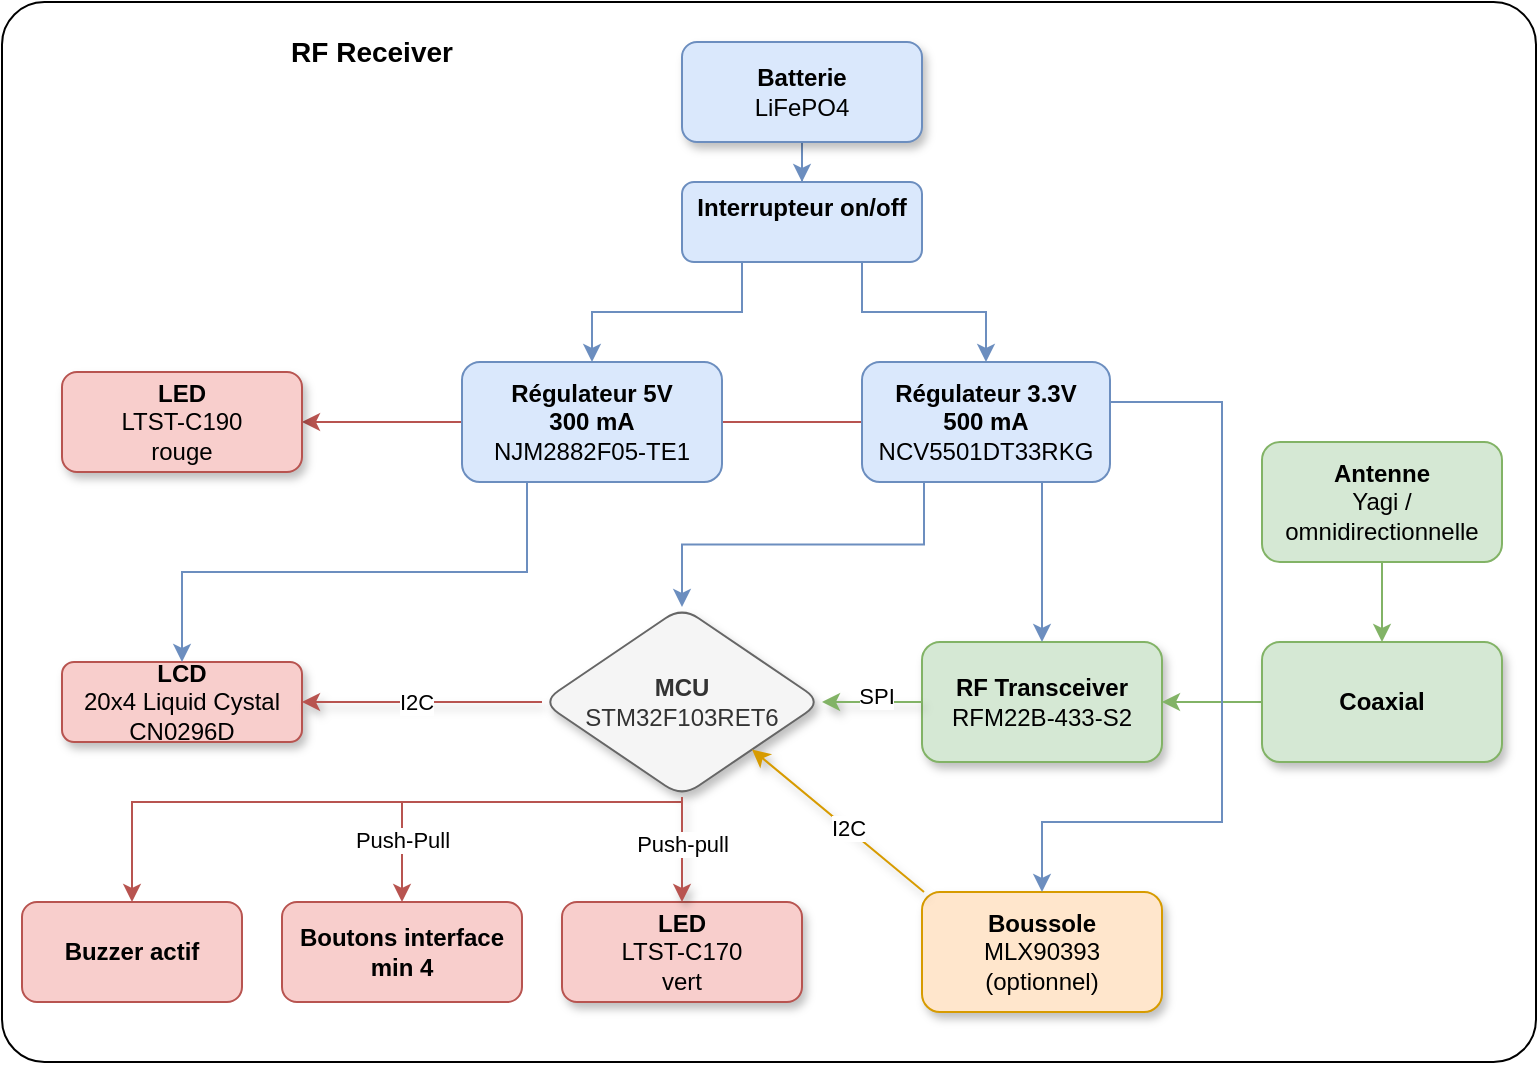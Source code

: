 <mxfile version="24.8.3">
  <diagram name="Page-1" id="NxskJo8XqlLwWPvengEt">
    <mxGraphModel dx="1050" dy="522" grid="1" gridSize="10" guides="1" tooltips="1" connect="1" arrows="1" fold="1" page="1" pageScale="1" pageWidth="827" pageHeight="1169" math="0" shadow="0">
      <root>
        <mxCell id="0" />
        <mxCell id="1" parent="0" />
        <mxCell id="VUWoUcHbOZ1ha3Gr5_bl-1" value="" style="rounded=1;whiteSpace=wrap;html=1;imageWidth=24;arcSize=4;" parent="1" vertex="1">
          <mxGeometry x="30" y="30" width="767" height="530" as="geometry" />
        </mxCell>
        <mxCell id="U1h8oGFtNx-ktG8ua2vO-17" style="edgeStyle=orthogonalEdgeStyle;rounded=0;orthogonalLoop=1;jettySize=auto;html=1;exitX=0.5;exitY=1;exitDx=0;exitDy=0;fillColor=#f8cecc;strokeColor=#b85450;" parent="1" source="VUWoUcHbOZ1ha3Gr5_bl-3" target="U1h8oGFtNx-ktG8ua2vO-16" edge="1">
          <mxGeometry relative="1" as="geometry">
            <Array as="points">
              <mxPoint x="370" y="430" />
              <mxPoint x="230" y="430" />
            </Array>
          </mxGeometry>
        </mxCell>
        <mxCell id="U1h8oGFtNx-ktG8ua2vO-27" value="Push-Pull" style="edgeLabel;html=1;align=center;verticalAlign=middle;resizable=0;points=[];" parent="U1h8oGFtNx-ktG8ua2vO-17" vertex="1" connectable="0">
          <mxGeometry x="0.675" relative="1" as="geometry">
            <mxPoint as="offset" />
          </mxGeometry>
        </mxCell>
        <mxCell id="U1h8oGFtNx-ktG8ua2vO-26" style="edgeStyle=orthogonalEdgeStyle;rounded=0;orthogonalLoop=1;jettySize=auto;html=1;exitX=0.5;exitY=1;exitDx=0;exitDy=0;entryX=0.5;entryY=0;entryDx=0;entryDy=0;fillColor=#f8cecc;strokeColor=#b85450;" parent="1" source="VUWoUcHbOZ1ha3Gr5_bl-3" target="U1h8oGFtNx-ktG8ua2vO-25" edge="1">
          <mxGeometry relative="1" as="geometry">
            <Array as="points">
              <mxPoint x="370" y="430" />
              <mxPoint x="95" y="430" />
            </Array>
          </mxGeometry>
        </mxCell>
        <mxCell id="VUWoUcHbOZ1ha3Gr5_bl-3" value="&lt;b&gt;MCU&lt;/b&gt;&lt;br&gt;&lt;div&gt;STM32F103RET6&lt;/div&gt;" style="rhombus;whiteSpace=wrap;html=1;rounded=1;shadow=1;fillColor=#f5f5f5;fontColor=#333333;strokeColor=#666666;" parent="1" vertex="1">
          <mxGeometry x="300" y="332.5" width="140" height="95" as="geometry" />
        </mxCell>
        <mxCell id="VUWoUcHbOZ1ha3Gr5_bl-4" value="&lt;div&gt;&lt;b&gt;RF Transceiver&lt;/b&gt;&lt;/div&gt;RFM22B-433-S2" style="rounded=1;whiteSpace=wrap;html=1;fillColor=#d5e8d4;strokeColor=#82b366;shadow=1;" parent="1" vertex="1">
          <mxGeometry x="490" y="350" width="120" height="60" as="geometry" />
        </mxCell>
        <mxCell id="U1h8oGFtNx-ktG8ua2vO-4" style="edgeStyle=orthogonalEdgeStyle;rounded=0;orthogonalLoop=1;jettySize=auto;html=1;exitX=0;exitY=0.5;exitDx=0;exitDy=0;entryX=1;entryY=0.5;entryDx=0;entryDy=0;fillColor=#d5e8d4;strokeColor=#82b366;" parent="1" source="VUWoUcHbOZ1ha3Gr5_bl-5" target="VUWoUcHbOZ1ha3Gr5_bl-4" edge="1">
          <mxGeometry relative="1" as="geometry" />
        </mxCell>
        <mxCell id="VUWoUcHbOZ1ha3Gr5_bl-5" value="&lt;b&gt;Coaxial&lt;/b&gt;" style="rounded=1;whiteSpace=wrap;html=1;fillColor=#d5e8d4;strokeColor=#82b366;shadow=1;" parent="1" vertex="1">
          <mxGeometry x="660" y="350" width="120" height="60" as="geometry" />
        </mxCell>
        <mxCell id="VUWoUcHbOZ1ha3Gr5_bl-10" value="&lt;b&gt;LCD&lt;/b&gt;&lt;div&gt;20x4 Liquid Cystal&lt;/div&gt;&lt;div&gt;CN0296D&lt;/div&gt;" style="rounded=1;whiteSpace=wrap;html=1;fillColor=#f8cecc;strokeColor=#b85450;shadow=1;" parent="1" vertex="1">
          <mxGeometry x="60" y="360" width="120" height="40" as="geometry" />
        </mxCell>
        <mxCell id="VUWoUcHbOZ1ha3Gr5_bl-11" style="edgeStyle=orthogonalEdgeStyle;rounded=0;orthogonalLoop=1;jettySize=auto;html=1;exitX=0.5;exitY=1;exitDx=0;exitDy=0;" parent="1" source="VUWoUcHbOZ1ha3Gr5_bl-10" target="VUWoUcHbOZ1ha3Gr5_bl-10" edge="1">
          <mxGeometry relative="1" as="geometry" />
        </mxCell>
        <mxCell id="VUWoUcHbOZ1ha3Gr5_bl-12" value="" style="endArrow=classic;html=1;rounded=0;entryX=1;entryY=0.5;entryDx=0;entryDy=0;exitX=0;exitY=0.5;exitDx=0;exitDy=0;fillColor=#f8cecc;strokeColor=#b85450;shadow=1;" parent="1" source="VUWoUcHbOZ1ha3Gr5_bl-3" target="VUWoUcHbOZ1ha3Gr5_bl-10" edge="1">
          <mxGeometry width="50" height="50" relative="1" as="geometry">
            <mxPoint x="360" y="430" as="sourcePoint" />
            <mxPoint x="410" y="380" as="targetPoint" />
          </mxGeometry>
        </mxCell>
        <mxCell id="U1h8oGFtNx-ktG8ua2vO-5" value="I2C" style="edgeLabel;html=1;align=center;verticalAlign=middle;resizable=0;points=[];" parent="VUWoUcHbOZ1ha3Gr5_bl-12" vertex="1" connectable="0">
          <mxGeometry x="0.046" relative="1" as="geometry">
            <mxPoint as="offset" />
          </mxGeometry>
        </mxCell>
        <mxCell id="U1h8oGFtNx-ktG8ua2vO-21" style="edgeStyle=orthogonalEdgeStyle;rounded=0;orthogonalLoop=1;jettySize=auto;html=1;exitX=0.5;exitY=1;exitDx=0;exitDy=0;fillColor=#dae8fc;strokeColor=#6c8ebf;" parent="1" source="VUWoUcHbOZ1ha3Gr5_bl-15" target="U1h8oGFtNx-ktG8ua2vO-19" edge="1">
          <mxGeometry relative="1" as="geometry" />
        </mxCell>
        <mxCell id="VUWoUcHbOZ1ha3Gr5_bl-15" value="&lt;b&gt;Batterie&lt;/b&gt;&lt;div&gt;LiFePO4&lt;/div&gt;" style="rounded=1;whiteSpace=wrap;html=1;fillColor=#dae8fc;strokeColor=#6c8ebf;shadow=1;" parent="1" vertex="1">
          <mxGeometry x="370" y="50" width="120" height="50" as="geometry" />
        </mxCell>
        <mxCell id="VUWoUcHbOZ1ha3Gr5_bl-18" value="&lt;b&gt;LED&lt;/b&gt;&lt;div&gt;LTST-C170&lt;/div&gt;&lt;div&gt;vert&lt;/div&gt;" style="rounded=1;whiteSpace=wrap;html=1;fillColor=#f8cecc;strokeColor=#b85450;shadow=1;" parent="1" vertex="1">
          <mxGeometry x="310" y="480" width="120" height="50" as="geometry" />
        </mxCell>
        <mxCell id="VUWoUcHbOZ1ha3Gr5_bl-19" value="" style="endArrow=classic;html=1;rounded=0;entryX=0.5;entryY=0;entryDx=0;entryDy=0;exitX=0.5;exitY=1;exitDx=0;exitDy=0;fillColor=#f8cecc;strokeColor=#b85450;shadow=1;" parent="1" source="VUWoUcHbOZ1ha3Gr5_bl-3" target="VUWoUcHbOZ1ha3Gr5_bl-18" edge="1">
          <mxGeometry width="50" height="50" relative="1" as="geometry">
            <mxPoint x="360" y="430" as="sourcePoint" />
            <mxPoint x="410" y="380" as="targetPoint" />
          </mxGeometry>
        </mxCell>
        <mxCell id="VUWoUcHbOZ1ha3Gr5_bl-20" value="Push-pull" style="edgeLabel;html=1;align=center;verticalAlign=middle;resizable=0;points=[];" parent="VUWoUcHbOZ1ha3Gr5_bl-19" vertex="1" connectable="0">
          <mxGeometry x="-0.103" relative="1" as="geometry">
            <mxPoint as="offset" />
          </mxGeometry>
        </mxCell>
        <mxCell id="VUWoUcHbOZ1ha3Gr5_bl-22" value="&lt;font style=&quot;font-size: 14px;&quot;&gt;&lt;b&gt;RF Receiver&lt;/b&gt;&lt;/font&gt;" style="text;html=1;align=center;verticalAlign=middle;whiteSpace=wrap;rounded=0;" parent="1" vertex="1">
          <mxGeometry x="160" y="40" width="110" height="30" as="geometry" />
        </mxCell>
        <mxCell id="N112UVhj9Pre4B2FK2SM-1" value="&lt;b&gt;Boussole&lt;/b&gt;&lt;div&gt;MLX90393&lt;br&gt;&lt;/div&gt;&lt;div&gt;(optionnel)&lt;/div&gt;" style="rounded=1;whiteSpace=wrap;html=1;fillColor=#ffe6cc;strokeColor=#d79b00;shadow=1;" parent="1" vertex="1">
          <mxGeometry x="490" y="475" width="120" height="60" as="geometry" />
        </mxCell>
        <mxCell id="N112UVhj9Pre4B2FK2SM-3" value="" style="endArrow=classic;html=1;rounded=0;entryX=1;entryY=0.5;entryDx=0;entryDy=0;exitX=0;exitY=0.5;exitDx=0;exitDy=0;fillColor=#d5e8d4;strokeColor=#82b366;shadow=1;" parent="1" source="VUWoUcHbOZ1ha3Gr5_bl-4" target="VUWoUcHbOZ1ha3Gr5_bl-3" edge="1">
          <mxGeometry width="50" height="50" relative="1" as="geometry">
            <mxPoint x="240" y="350" as="sourcePoint" />
            <mxPoint x="290" y="300" as="targetPoint" />
          </mxGeometry>
        </mxCell>
        <mxCell id="N112UVhj9Pre4B2FK2SM-4" value="SPI" style="edgeLabel;html=1;align=center;verticalAlign=middle;resizable=0;points=[];" parent="N112UVhj9Pre4B2FK2SM-3" vertex="1" connectable="0">
          <mxGeometry x="-0.051" y="-3" relative="1" as="geometry">
            <mxPoint as="offset" />
          </mxGeometry>
        </mxCell>
        <mxCell id="N112UVhj9Pre4B2FK2SM-6" value="" style="endArrow=classic;html=1;rounded=0;exitX=0;exitY=0;exitDx=0;exitDy=0;entryX=1;entryY=1;entryDx=0;entryDy=0;fillColor=#ffe6cc;strokeColor=#d79b00;shadow=1;" parent="1" edge="1" target="VUWoUcHbOZ1ha3Gr5_bl-3">
          <mxGeometry width="50" height="50" relative="1" as="geometry">
            <mxPoint x="491" y="475" as="sourcePoint" />
            <mxPoint x="421" y="380" as="targetPoint" />
          </mxGeometry>
        </mxCell>
        <mxCell id="N112UVhj9Pre4B2FK2SM-7" value="I2C" style="edgeLabel;html=1;align=center;verticalAlign=middle;resizable=0;points=[];" parent="N112UVhj9Pre4B2FK2SM-6" vertex="1" connectable="0">
          <mxGeometry x="-0.105" relative="1" as="geometry">
            <mxPoint as="offset" />
          </mxGeometry>
        </mxCell>
        <mxCell id="U1h8oGFtNx-ktG8ua2vO-10" style="edgeStyle=orthogonalEdgeStyle;rounded=0;orthogonalLoop=1;jettySize=auto;html=1;exitX=0.25;exitY=1;exitDx=0;exitDy=0;entryX=0.5;entryY=0;entryDx=0;entryDy=0;fillColor=#dae8fc;strokeColor=#6c8ebf;" parent="1" source="U1h8oGFtNx-ktG8ua2vO-1" target="VUWoUcHbOZ1ha3Gr5_bl-3" edge="1">
          <mxGeometry relative="1" as="geometry" />
        </mxCell>
        <mxCell id="U1h8oGFtNx-ktG8ua2vO-13" style="edgeStyle=orthogonalEdgeStyle;rounded=0;orthogonalLoop=1;jettySize=auto;html=1;exitX=0.5;exitY=1;exitDx=0;exitDy=0;fillColor=#dae8fc;strokeColor=#6c8ebf;" parent="1" source="U1h8oGFtNx-ktG8ua2vO-1" target="VUWoUcHbOZ1ha3Gr5_bl-4" edge="1">
          <mxGeometry relative="1" as="geometry">
            <Array as="points">
              <mxPoint x="550" y="260" />
            </Array>
          </mxGeometry>
        </mxCell>
        <mxCell id="U1h8oGFtNx-ktG8ua2vO-15" style="edgeStyle=orthogonalEdgeStyle;rounded=0;orthogonalLoop=1;jettySize=auto;html=1;exitX=1;exitY=0.5;exitDx=0;exitDy=0;fillColor=#dae8fc;strokeColor=#6c8ebf;" parent="1" source="U1h8oGFtNx-ktG8ua2vO-1" target="N112UVhj9Pre4B2FK2SM-1" edge="1">
          <mxGeometry relative="1" as="geometry">
            <Array as="points">
              <mxPoint x="640" y="230" />
              <mxPoint x="640" y="440" />
              <mxPoint x="550" y="440" />
            </Array>
          </mxGeometry>
        </mxCell>
        <mxCell id="JQTeliodKjMcK2i__QzV-5" style="edgeStyle=orthogonalEdgeStyle;rounded=0;orthogonalLoop=1;jettySize=auto;html=1;exitX=0;exitY=0.5;exitDx=0;exitDy=0;entryX=1;entryY=0.5;entryDx=0;entryDy=0;endArrow=none;endFill=0;fillColor=#f8cecc;strokeColor=#b85450;" edge="1" parent="1" source="U1h8oGFtNx-ktG8ua2vO-1" target="U1h8oGFtNx-ktG8ua2vO-2">
          <mxGeometry relative="1" as="geometry" />
        </mxCell>
        <mxCell id="U1h8oGFtNx-ktG8ua2vO-1" value="&lt;b&gt;Régulateur 3.3V&lt;/b&gt;&lt;div&gt;&lt;b&gt;500 mA&lt;/b&gt;&lt;/div&gt;&lt;div&gt;NCV5501DT33RKG&lt;/div&gt;" style="rounded=1;whiteSpace=wrap;html=1;fillColor=#dae8fc;strokeColor=#6c8ebf;" parent="1" vertex="1">
          <mxGeometry x="460" y="210" width="124" height="60" as="geometry" />
        </mxCell>
        <mxCell id="U1h8oGFtNx-ktG8ua2vO-9" style="edgeStyle=orthogonalEdgeStyle;rounded=0;orthogonalLoop=1;jettySize=auto;html=1;exitX=0.25;exitY=1;exitDx=0;exitDy=0;entryX=0.5;entryY=0;entryDx=0;entryDy=0;fillColor=#dae8fc;strokeColor=#6c8ebf;" parent="1" source="U1h8oGFtNx-ktG8ua2vO-2" target="VUWoUcHbOZ1ha3Gr5_bl-10" edge="1">
          <mxGeometry relative="1" as="geometry" />
        </mxCell>
        <mxCell id="JQTeliodKjMcK2i__QzV-3" style="edgeStyle=orthogonalEdgeStyle;rounded=0;orthogonalLoop=1;jettySize=auto;html=1;exitX=0;exitY=0.5;exitDx=0;exitDy=0;entryX=1;entryY=0.5;entryDx=0;entryDy=0;fillColor=#f8cecc;strokeColor=#b85450;" edge="1" parent="1" source="U1h8oGFtNx-ktG8ua2vO-2" target="JQTeliodKjMcK2i__QzV-2">
          <mxGeometry relative="1" as="geometry" />
        </mxCell>
        <mxCell id="U1h8oGFtNx-ktG8ua2vO-2" value="&lt;b&gt;Régulateur 5V&lt;/b&gt;&lt;div&gt;&lt;b&gt;300 mA&lt;/b&gt;&lt;/div&gt;&lt;div&gt;NJM2882F05-TE1&lt;/div&gt;" style="rounded=1;whiteSpace=wrap;html=1;fillColor=#dae8fc;strokeColor=#6c8ebf;" parent="1" vertex="1">
          <mxGeometry x="260" y="210" width="130" height="60" as="geometry" />
        </mxCell>
        <mxCell id="U1h8oGFtNx-ktG8ua2vO-16" value="&lt;b&gt;Boutons interface&lt;/b&gt;&lt;div&gt;&lt;b&gt;min 4&lt;/b&gt;&lt;/div&gt;" style="rounded=1;whiteSpace=wrap;html=1;fillColor=#f8cecc;strokeColor=#b85450;" parent="1" vertex="1">
          <mxGeometry x="170" y="480" width="120" height="50" as="geometry" />
        </mxCell>
        <mxCell id="U1h8oGFtNx-ktG8ua2vO-22" style="edgeStyle=orthogonalEdgeStyle;rounded=0;orthogonalLoop=1;jettySize=auto;html=1;exitX=0.25;exitY=1;exitDx=0;exitDy=0;fillColor=#dae8fc;strokeColor=#6c8ebf;" parent="1" source="U1h8oGFtNx-ktG8ua2vO-19" target="U1h8oGFtNx-ktG8ua2vO-2" edge="1">
          <mxGeometry relative="1" as="geometry" />
        </mxCell>
        <mxCell id="U1h8oGFtNx-ktG8ua2vO-23" style="edgeStyle=orthogonalEdgeStyle;rounded=0;orthogonalLoop=1;jettySize=auto;html=1;exitX=0.75;exitY=1;exitDx=0;exitDy=0;fillColor=#dae8fc;strokeColor=#6c8ebf;" parent="1" source="U1h8oGFtNx-ktG8ua2vO-19" target="U1h8oGFtNx-ktG8ua2vO-1" edge="1">
          <mxGeometry relative="1" as="geometry" />
        </mxCell>
        <mxCell id="U1h8oGFtNx-ktG8ua2vO-19" value="&lt;b&gt;Interrupteur on/off&lt;/b&gt;&lt;div&gt;&lt;b&gt;&lt;br&gt;&lt;/b&gt;&lt;/div&gt;" style="rounded=1;whiteSpace=wrap;html=1;fillColor=#dae8fc;strokeColor=#6c8ebf;" parent="1" vertex="1">
          <mxGeometry x="370" y="120" width="120" height="40" as="geometry" />
        </mxCell>
        <mxCell id="U1h8oGFtNx-ktG8ua2vO-25" value="&lt;b&gt;Buzzer actif&lt;/b&gt;" style="rounded=1;whiteSpace=wrap;html=1;fillColor=#f8cecc;strokeColor=#b85450;" parent="1" vertex="1">
          <mxGeometry x="40" y="480" width="110" height="50" as="geometry" />
        </mxCell>
        <mxCell id="U1h8oGFtNx-ktG8ua2vO-29" style="edgeStyle=orthogonalEdgeStyle;rounded=0;orthogonalLoop=1;jettySize=auto;html=1;exitX=0.5;exitY=1;exitDx=0;exitDy=0;fillColor=#d5e8d4;strokeColor=#82b366;" parent="1" source="U1h8oGFtNx-ktG8ua2vO-28" target="VUWoUcHbOZ1ha3Gr5_bl-5" edge="1">
          <mxGeometry relative="1" as="geometry" />
        </mxCell>
        <mxCell id="U1h8oGFtNx-ktG8ua2vO-28" value="&lt;b&gt;Antenne&lt;/b&gt;&lt;div&gt;Yagi / omnidirectionnelle&lt;/div&gt;" style="rounded=1;whiteSpace=wrap;html=1;fillColor=#d5e8d4;strokeColor=#82b366;" parent="1" vertex="1">
          <mxGeometry x="660" y="250" width="120" height="60" as="geometry" />
        </mxCell>
        <mxCell id="JQTeliodKjMcK2i__QzV-2" value="&lt;b&gt;LED&lt;/b&gt;&lt;div&gt;LTST-C190&lt;/div&gt;&lt;div&gt;rouge&lt;/div&gt;" style="rounded=1;whiteSpace=wrap;html=1;fillColor=#f8cecc;strokeColor=#b85450;shadow=1;" vertex="1" parent="1">
          <mxGeometry x="60" y="215" width="120" height="50" as="geometry" />
        </mxCell>
      </root>
    </mxGraphModel>
  </diagram>
</mxfile>
